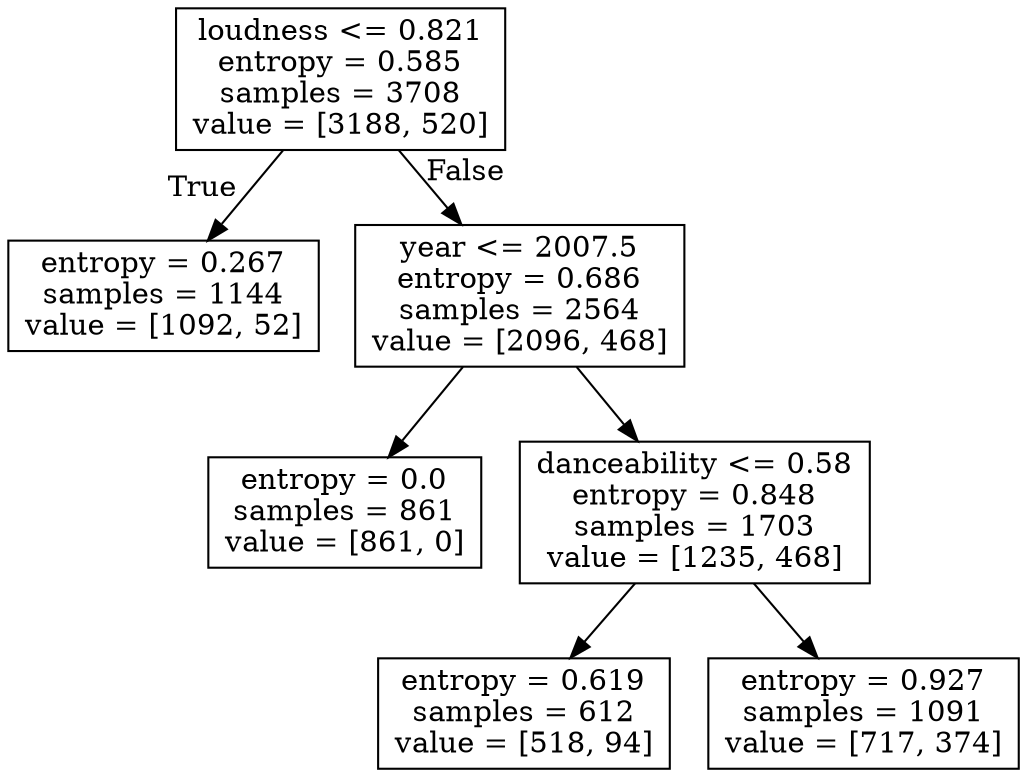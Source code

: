 digraph Tree {
node [shape=box] ;
0 [label="loudness <= 0.821\nentropy = 0.585\nsamples = 3708\nvalue = [3188, 520]"] ;
1 [label="entropy = 0.267\nsamples = 1144\nvalue = [1092, 52]"] ;
0 -> 1 [labeldistance=2.5, labelangle=45, headlabel="True"] ;
2 [label="year <= 2007.5\nentropy = 0.686\nsamples = 2564\nvalue = [2096, 468]"] ;
0 -> 2 [labeldistance=2.5, labelangle=-45, headlabel="False"] ;
3 [label="entropy = 0.0\nsamples = 861\nvalue = [861, 0]"] ;
2 -> 3 ;
4 [label="danceability <= 0.58\nentropy = 0.848\nsamples = 1703\nvalue = [1235, 468]"] ;
2 -> 4 ;
5 [label="entropy = 0.619\nsamples = 612\nvalue = [518, 94]"] ;
4 -> 5 ;
6 [label="entropy = 0.927\nsamples = 1091\nvalue = [717, 374]"] ;
4 -> 6 ;
}